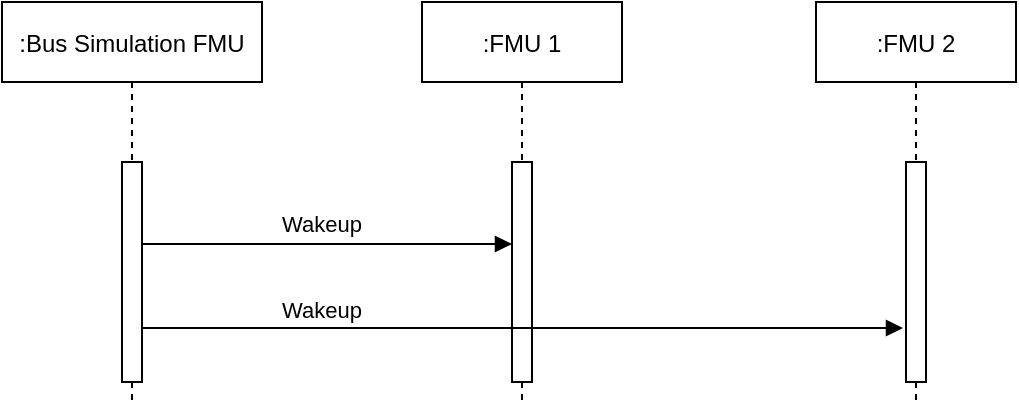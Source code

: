 <mxfile version="20.8.5" type="device"><diagram id="kgpKYQtTHZ0yAKxKKP6v" name="Page-1"><mxGraphModel dx="1004" dy="581" grid="1" gridSize="10" guides="1" tooltips="1" connect="1" arrows="1" fold="1" page="1" pageScale="1" pageWidth="850" pageHeight="1100" math="0" shadow="0"><root><mxCell id="0"/><mxCell id="1" parent="0"/><mxCell id="3nuBFxr9cyL0pnOWT2aG-5" value=":Bus Simulation FMU" style="shape=umlLifeline;perimeter=lifelinePerimeter;container=1;collapsible=0;recursiveResize=0;rounded=0;shadow=0;strokeWidth=1;" parent="1" vertex="1"><mxGeometry x="300" y="80" width="130" height="200" as="geometry"/></mxCell><mxCell id="3nuBFxr9cyL0pnOWT2aG-6" value="" style="points=[];perimeter=orthogonalPerimeter;rounded=0;shadow=0;strokeWidth=1;" parent="3nuBFxr9cyL0pnOWT2aG-5" vertex="1"><mxGeometry x="60" y="80" width="10" height="110" as="geometry"/></mxCell><mxCell id="eGcspzg-jYoVY6njO30K-1" value=":FMU 1" style="shape=umlLifeline;perimeter=lifelinePerimeter;container=1;collapsible=0;recursiveResize=0;rounded=0;shadow=0;strokeWidth=1;" parent="1" vertex="1"><mxGeometry x="510" y="80" width="100" height="200" as="geometry"/></mxCell><mxCell id="eGcspzg-jYoVY6njO30K-2" value="" style="points=[];perimeter=orthogonalPerimeter;rounded=0;shadow=0;strokeWidth=1;" parent="eGcspzg-jYoVY6njO30K-1" vertex="1"><mxGeometry x="45" y="80" width="10" height="110" as="geometry"/></mxCell><mxCell id="_HQoY5Zo2aadwidPgHyK-7" value=":FMU 2" style="shape=umlLifeline;perimeter=lifelinePerimeter;container=1;collapsible=0;recursiveResize=0;rounded=0;shadow=0;strokeWidth=1;" parent="1" vertex="1"><mxGeometry x="707" y="80" width="100" height="200" as="geometry"/></mxCell><mxCell id="_HQoY5Zo2aadwidPgHyK-8" value="" style="points=[];perimeter=orthogonalPerimeter;rounded=0;shadow=0;strokeWidth=1;" parent="_HQoY5Zo2aadwidPgHyK-7" vertex="1"><mxGeometry x="45" y="80" width="10" height="110" as="geometry"/></mxCell><mxCell id="_HQoY5Zo2aadwidPgHyK-10" value="Wakeup" style="verticalAlign=bottom;endArrow=block;entryX=0;entryY=0;shadow=0;strokeWidth=1;" parent="1" edge="1"><mxGeometry x="-0.525" relative="1" as="geometry"><mxPoint x="369.5" y="243" as="sourcePoint"/><mxPoint x="750.5" y="243" as="targetPoint"/><mxPoint as="offset"/></mxGeometry></mxCell><mxCell id="_HQoY5Zo2aadwidPgHyK-19" value="Wakeup" style="verticalAlign=bottom;endArrow=block;entryX=0;entryY=0;shadow=0;strokeWidth=1;" parent="1" edge="1"><mxGeometry x="-0.027" y="1" relative="1" as="geometry"><mxPoint x="370" y="201" as="sourcePoint"/><mxPoint x="555" y="201" as="targetPoint"/><mxPoint as="offset"/></mxGeometry></mxCell></root></mxGraphModel></diagram></mxfile>